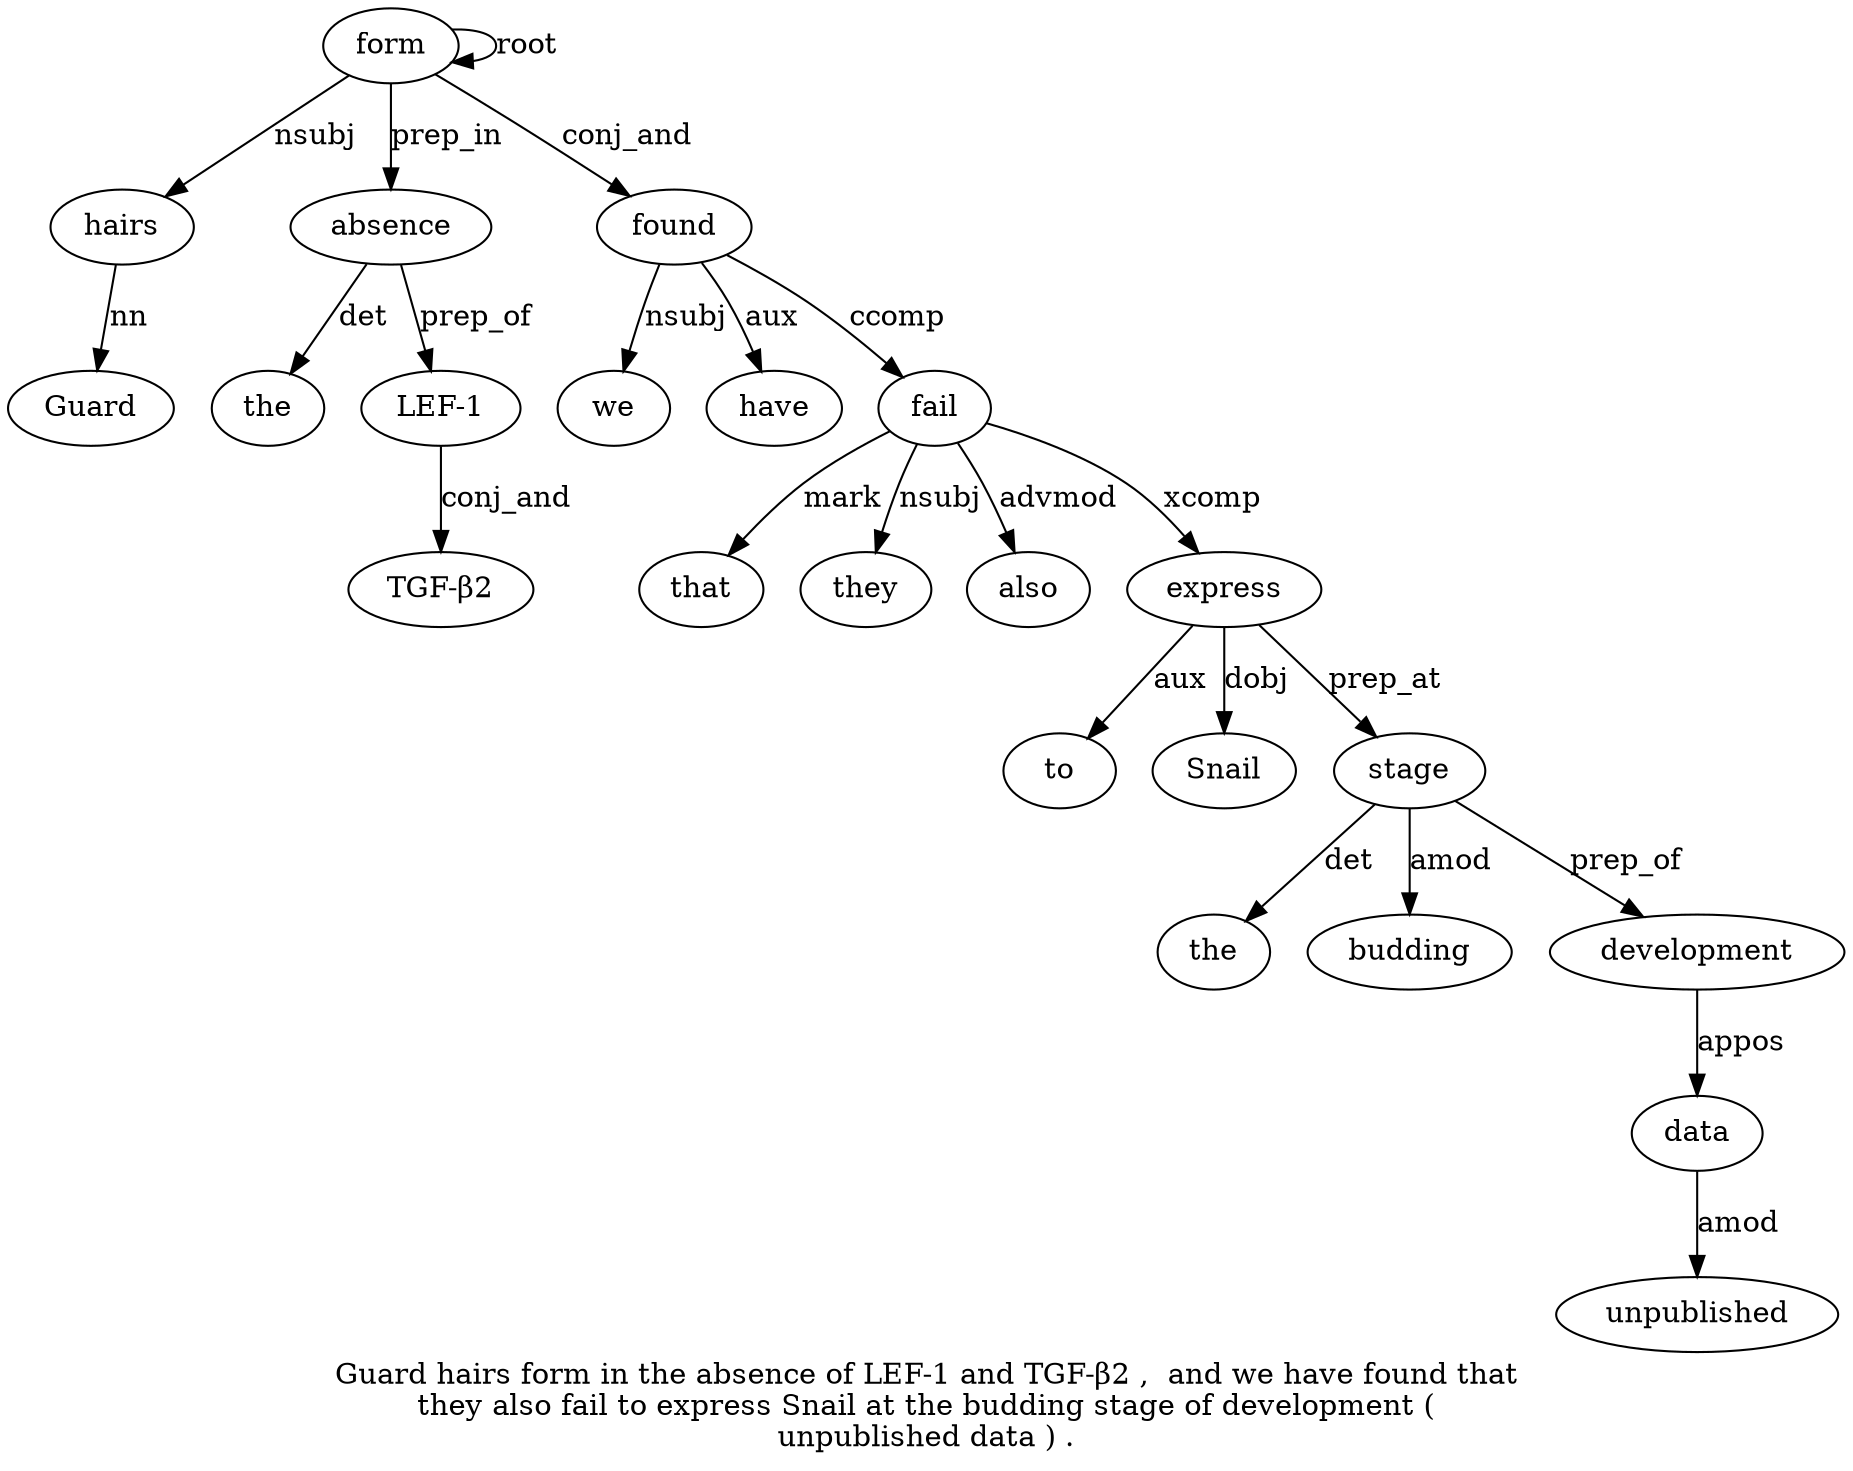 digraph "Guard hairs form in the absence of LEF-1 and TGF-β2 ,  and we have found that they also fail to express Snail at the budding stage of development ( unpublished data ) ." {
label="Guard hairs form in the absence of LEF-1 and TGF-β2 ,  and we have found that
they also fail to express Snail at the budding stage of development (
unpublished data ) .";
hairs2 [style=filled, fillcolor=white, label=hairs];
Guard1 [style=filled, fillcolor=white, label=Guard];
hairs2 -> Guard1  [label=nn];
form3 [style=filled, fillcolor=white, label=form];
form3 -> hairs2  [label=nsubj];
form3 -> form3  [label=root];
absence6 [style=filled, fillcolor=white, label=absence];
the5 [style=filled, fillcolor=white, label=the];
absence6 -> the5  [label=det];
form3 -> absence6  [label=prep_in];
"LEF-18" [style=filled, fillcolor=white, label="LEF-1"];
absence6 -> "LEF-18"  [label=prep_of];
"TGF-β210" [style=filled, fillcolor=white, label="TGF-β2"];
"LEF-18" -> "TGF-β210"  [label=conj_and];
found15 [style=filled, fillcolor=white, label=found];
we13 [style=filled, fillcolor=white, label=we];
found15 -> we13  [label=nsubj];
have14 [style=filled, fillcolor=white, label=have];
found15 -> have14  [label=aux];
form3 -> found15  [label=conj_and];
fail19 [style=filled, fillcolor=white, label=fail];
that16 [style=filled, fillcolor=white, label=that];
fail19 -> that16  [label=mark];
they17 [style=filled, fillcolor=white, label=they];
fail19 -> they17  [label=nsubj];
also18 [style=filled, fillcolor=white, label=also];
fail19 -> also18  [label=advmod];
found15 -> fail19  [label=ccomp];
express21 [style=filled, fillcolor=white, label=express];
to20 [style=filled, fillcolor=white, label=to];
express21 -> to20  [label=aux];
fail19 -> express21  [label=xcomp];
Snail22 [style=filled, fillcolor=white, label=Snail];
express21 -> Snail22  [label=dobj];
stage26 [style=filled, fillcolor=white, label=stage];
the24 [style=filled, fillcolor=white, label=the];
stage26 -> the24  [label=det];
budding25 [style=filled, fillcolor=white, label=budding];
stage26 -> budding25  [label=amod];
express21 -> stage26  [label=prep_at];
development28 [style=filled, fillcolor=white, label=development];
stage26 -> development28  [label=prep_of];
data31 [style=filled, fillcolor=white, label=data];
unpublished30 [style=filled, fillcolor=white, label=unpublished];
data31 -> unpublished30  [label=amod];
development28 -> data31  [label=appos];
}
